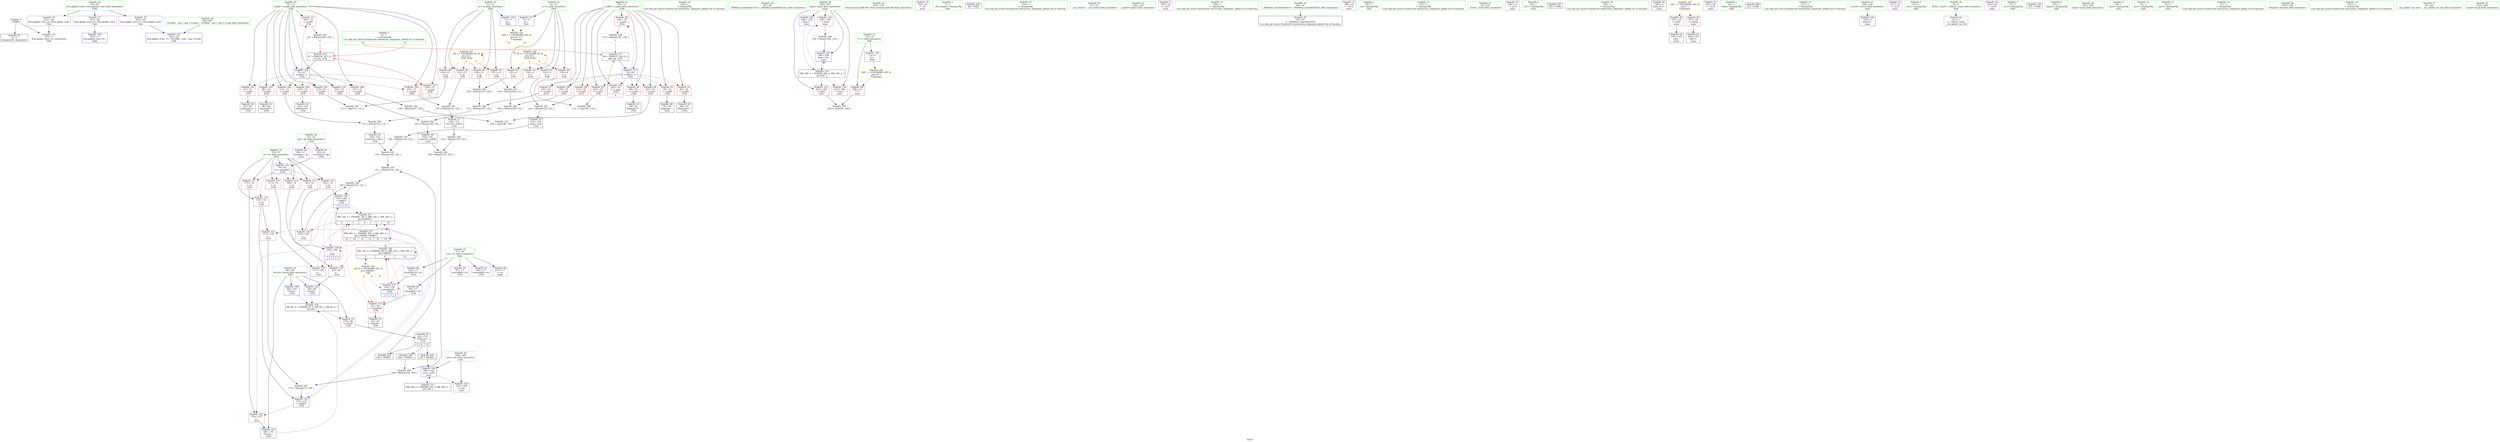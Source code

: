 digraph "SVFG" {
	label="SVFG";

	Node0x55d5444359b0 [shape=record,color=grey,label="{NodeID: 0\nNullPtr}"];
	Node0x55d5444359b0 -> Node0x55d54444cd20[style=solid];
	Node0x55d5444359b0 -> Node0x55d5444535d0[style=solid];
	Node0x55d54444d8d0 [shape=record,color=red,label="{NodeID: 97\n130\<--70\n\<--x.addr\n_Z1fii\n}"];
	Node0x55d54444d8d0 -> Node0x55d5444569c0[style=solid];
	Node0x55d54444afa0 [shape=record,color=green,label="{NodeID: 14\n108\<--1\n\<--dummyObj\nCan only get source location for instruction, argument, global var or function.}"];
	Node0x55d544450b60 [shape=record,color=grey,label="{NodeID: 194\n164 = Binary(155, 163, )\n}"];
	Node0x55d544450b60 -> Node0x55d544456840[style=solid];
	Node0x55d54444d410 [shape=record,color=red,label="{NodeID: 111\n166\<--72\n\<--y.addr\n_Z1fii\n}"];
	Node0x55d54444d410 -> Node0x55d5444509e0[style=solid];
	Node0x55d54444bd70 [shape=record,color=green,label="{NodeID: 28\n45\<--46\n_ZNSt8ios_base4InitC1Ev\<--_ZNSt8ios_base4InitC1Ev_field_insensitive\n}"];
	Node0x55d544459650 [shape=record,color=grey,label="{NodeID: 208\n111 = cmp(109, 110, )\n}"];
	Node0x55d544452f60 [shape=record,color=red,label="{NodeID: 125\n229\<--186\n\<--kase\nmain\n}"];
	Node0x55d544452f60 -> Node0x55d544450e60[style=solid];
	Node0x55d54444ca20 [shape=record,color=green,label="{NodeID: 42\n218\<--219\nllvm.memset.p0i8.i64\<--llvm.memset.p0i8.i64_field_insensitive\n}"];
	Node0x55d544453bb0 [shape=record,color=blue,label="{NodeID: 139\n117\<--119\n\<--\n_Z1fii\n}"];
	Node0x55d544453bb0 -> Node0x55d5444623d0[style=dashed];
	Node0x55d54444e690 [shape=record,color=black,label="{NodeID: 56\n134\<--133\nconv16\<--sub15\n_Z1fii\n}"];
	Node0x55d54444e690 -> Node0x55d5444515e0[style=solid];
	Node0x55d54444f1f0 [shape=record,color=purple,label="{NodeID: 70\n192\<--20\n\<--.str\nmain\n}"];
	Node0x55d54444fde0 [shape=record,color=red,label="{NodeID: 84\n114\<--11\n\<--m\n_Z1fii\n}"];
	Node0x55d54444fde0 -> Node0x55d5444594d0[style=solid];
	Node0x55d544435b40 [shape=record,color=green,label="{NodeID: 1\n7\<--1\n__dso_handle\<--dummyObj\nGlob }"];
	Node0x55d544470ba0 [shape=record,color=black,label="{NodeID: 264\n48 = PHI()\n}"];
	Node0x55d54444d9a0 [shape=record,color=red,label="{NodeID: 98\n136\<--70\n\<--x.addr\n_Z1fii\n}"];
	Node0x55d54444d9a0 -> Node0x55d544451160[style=solid];
	Node0x55d54444b070 [shape=record,color=green,label="{NodeID: 15\n119\<--1\n\<--dummyObj\nCan only get source location for instruction, argument, global var or function.}"];
	Node0x55d544450ce0 [shape=record,color=grey,label="{NodeID: 195\n155 = Binary(119, 154, )\n}"];
	Node0x55d544450ce0 -> Node0x55d544450b60[style=solid];
	Node0x55d54444d4e0 [shape=record,color=red,label="{NodeID: 112\n94\<--74\n\<--re\n_Z1fii\n}"];
	Node0x55d54444d4e0 -> Node0x55d544452a80[style=solid];
	Node0x55d54444be70 [shape=record,color=green,label="{NodeID: 29\n51\<--52\n__cxa_atexit\<--__cxa_atexit_field_insensitive\n}"];
	Node0x55d5444597d0 [shape=record,color=grey,label="{NodeID: 209\n209 = cmp(207, 208, )\n}"];
	Node0x55d544453030 [shape=record,color=red,label="{NodeID: 126\n223\<--188\n\<--ans\nmain\n}"];
	Node0x55d54444cb20 [shape=record,color=green,label="{NodeID: 43\n226\<--227\nprintf\<--printf_field_insensitive\n}"];
	Node0x55d544453c80 [shape=record,color=blue,label="{NodeID: 140\n68\<--119\nretval\<--\n_Z1fii\n}"];
	Node0x55d544453c80 -> Node0x55d544461ed0[style=dashed];
	Node0x55d54444e760 [shape=record,color=black,label="{NodeID: 57\n154\<--153\nconv24\<--sub23\n_Z1fii\n}"];
	Node0x55d54444e760 -> Node0x55d544450ce0[style=solid];
	Node0x55d54444f2c0 [shape=record,color=purple,label="{NodeID: 71\n193\<--22\n\<--.str.1\nmain\n}"];
	Node0x55d54444feb0 [shape=record,color=red,label="{NodeID: 85\n128\<--11\n\<--m\n_Z1fii\n}"];
	Node0x55d54444feb0 -> Node0x55d544456b40[style=solid];
	Node0x55d54444a0a0 [shape=record,color=green,label="{NodeID: 2\n9\<--1\n\<--dummyObj\nCan only get source location for instruction, argument, global var or function.|{<s0>10|<s1>10}}"];
	Node0x55d54444a0a0:s0 -> Node0x55d544471920[style=solid,color=red];
	Node0x55d54444a0a0:s1 -> Node0x55d544471c30[style=solid,color=red];
	Node0x55d544471220 [shape=record,color=black,label="{NodeID: 265\n140 = PHI(65, )\n}"];
	Node0x55d544471220 -> Node0x55d544450fe0[style=solid];
	Node0x55d54444da70 [shape=record,color=red,label="{NodeID: 99\n146\<--70\n\<--x.addr\n_Z1fii\n}"];
	Node0x55d54444da70 -> Node0x55d544459950[style=solid];
	Node0x55d54444b170 [shape=record,color=green,label="{NodeID: 16\n138\<--1\n\<--dummyObj\nCan only get source location for instruction, argument, global var or function.}"];
	Node0x55d544450e60 [shape=record,color=grey,label="{NodeID: 196\n230 = Binary(229, 138, )\n}"];
	Node0x55d544450e60 -> Node0x55d544454230[style=solid];
	Node0x55d54444d5b0 [shape=record,color=red,label="{NodeID: 113\n106\<--74\n\<--re\n_Z1fii\n}"];
	Node0x55d54444d5b0 -> Node0x55d544453ae0[style=solid];
	Node0x55d54444bf70 [shape=record,color=green,label="{NodeID: 30\n50\<--56\n_ZNSt8ios_base4InitD1Ev\<--_ZNSt8ios_base4InitD1Ev_field_insensitive\n}"];
	Node0x55d54444bf70 -> Node0x55d54444cef0[style=solid];
	Node0x55d544459950 [shape=record,color=grey,label="{NodeID: 210\n149 = cmp(146, 148, )\n}"];
	Node0x55d544453100 [shape=record,color=blue,label="{NodeID: 127\n8\<--9\nn\<--\nGlob }"];
	Node0x55d544453100 -> Node0x55d544463c70[style=dashed];
	Node0x55d54444cc20 [shape=record,color=green,label="{NodeID: 44\n38\<--249\n_GLOBAL__sub_I_axp_0_0.cpp\<--_GLOBAL__sub_I_axp_0_0.cpp_field_insensitive\n}"];
	Node0x55d54444cc20 -> Node0x55d5444534d0[style=solid];
	Node0x55d544463c70 [shape=record,color=yellow,style=double,label="{NodeID: 224\n28V_1 = ENCHI(MR_28V_0)\npts\{10 12 \}\nFun[main]|{<s0>10|<s1>10}}"];
	Node0x55d544463c70:s0 -> Node0x55d544463e60[style=dashed,color=red];
	Node0x55d544463c70:s1 -> Node0x55d544463f70[style=dashed,color=red];
	Node0x55d544453d50 [shape=record,color=blue,label="{NodeID: 141\n142\<--144\n\<--add19\n_Z1fii\n|{|<s2>4|<s3>4|<s4>4}}"];
	Node0x55d544453d50 -> Node0x55d544452cf0[style=dashed];
	Node0x55d544453d50 -> Node0x55d5444623d0[style=dashed];
	Node0x55d544453d50:s2 -> Node0x55d544452a80[style=dashed,color=red];
	Node0x55d544453d50:s3 -> Node0x55d544453ae0[style=dashed,color=red];
	Node0x55d544453d50:s4 -> Node0x55d5444623d0[style=dashed,color=red];
	Node0x55d54444e830 [shape=record,color=black,label="{NodeID: 58\n163\<--162\nconv29\<--sub28\n_Z1fii\n}"];
	Node0x55d54444e830 -> Node0x55d544450b60[style=solid];
	Node0x55d54444f390 [shape=record,color=purple,label="{NodeID: 72\n198\<--25\n\<--.str.2\nmain\n}"];
	Node0x55d54444ff80 [shape=record,color=red,label="{NodeID: 86\n151\<--11\n\<--m\n_Z1fii\n}"];
	Node0x55d54444ff80 -> Node0x55d5444512e0[style=solid];
	Node0x55d54444a130 [shape=record,color=green,label="{NodeID: 3\n20\<--1\n.str\<--dummyObj\nGlob }"];
	Node0x55d544471410 [shape=record,color=black,label="{NodeID: 266\n168 = PHI(65, )\n}"];
	Node0x55d544471410 -> Node0x55d544456840[style=solid];
	Node0x55d54444db40 [shape=record,color=red,label="{NodeID: 100\n159\<--70\n\<--x.addr\n_Z1fii\n}"];
	Node0x55d54444db40 -> Node0x55d544451460[style=solid];
	Node0x55d54444b270 [shape=record,color=green,label="{NodeID: 17\n215\<--1\n\<--dummyObj\nCan only get source location for instruction, argument, global var or function.}"];
	Node0x55d544450fe0 [shape=record,color=grey,label="{NodeID: 197\n141 = Binary(135, 140, )\n}"];
	Node0x55d544450fe0 -> Node0x55d544459350[style=solid];
	Node0x55d54444d680 [shape=record,color=red,label="{NodeID: 114\n117\<--74\n\<--re\n_Z1fii\n}"];
	Node0x55d54444d680 -> Node0x55d544453bb0[style=solid];
	Node0x55d54444c070 [shape=record,color=green,label="{NodeID: 31\n63\<--64\n_Z1fii\<--_Z1fii_field_insensitive\n}"];
	Node0x55d5444531d0 [shape=record,color=blue,label="{NodeID: 128\n11\<--9\nm\<--\nGlob }"];
	Node0x55d5444531d0 -> Node0x55d544463c70[style=dashed];
	Node0x55d54444cd20 [shape=record,color=black,label="{NodeID: 45\n2\<--3\ndummyVal\<--dummyVal\n}"];
	Node0x55d544453e20 [shape=record,color=blue,label="{NodeID: 142\n170\<--172\n\<--add34\n_Z1fii\n}"];
	Node0x55d544453e20 -> Node0x55d544452cf0[style=dashed];
	Node0x55d544453e20 -> Node0x55d5444623d0[style=dashed];
	Node0x55d54444e900 [shape=record,color=black,label="{NodeID: 59\n65\<--179\n_Z1fii_ret\<--\n_Z1fii\n|{<s0>3|<s1>4|<s2>10}}"];
	Node0x55d54444e900:s0 -> Node0x55d544471220[style=solid,color=blue];
	Node0x55d54444e900:s1 -> Node0x55d544471410[style=solid,color=blue];
	Node0x55d54444e900:s2 -> Node0x55d5444716b0[style=solid,color=blue];
	Node0x55d54444f460 [shape=record,color=purple,label="{NodeID: 73\n199\<--27\n\<--.str.3\nmain\n}"];
	Node0x55d544450050 [shape=record,color=red,label="{NodeID: 87\n157\<--11\n\<--m\n_Z1fii\n}"];
	Node0x55d544450050 -> Node0x55d544458ed0[style=solid];
	Node0x55d54444a1c0 [shape=record,color=green,label="{NodeID: 4\n22\<--1\n.str.1\<--dummyObj\nGlob }"];
	Node0x55d544471510 [shape=record,color=black,label="{NodeID: 267\n202 = PHI()\n}"];
	Node0x55d54444dc10 [shape=record,color=red,label="{NodeID: 101\n165\<--70\n\<--x.addr\n_Z1fii\n|{<s0>4}}"];
	Node0x55d54444dc10:s0 -> Node0x55d544471920[style=solid,color=red];
	Node0x55d54444b370 [shape=record,color=green,label="{NodeID: 18\n216\<--1\n\<--dummyObj\nCan only get source location for instruction, argument, global var or function.}"];
	Node0x55d544451160 [shape=record,color=grey,label="{NodeID: 198\n137 = Binary(136, 138, )\n|{<s0>3}}"];
	Node0x55d544451160:s0 -> Node0x55d544471920[style=solid,color=red];
	Node0x55d5444527c0 [shape=record,color=red,label="{NodeID: 115\n142\<--74\n\<--re\n_Z1fii\n}"];
	Node0x55d5444527c0 -> Node0x55d544452b50[style=solid];
	Node0x55d5444527c0 -> Node0x55d544453d50[style=solid];
	Node0x55d54444c170 [shape=record,color=green,label="{NodeID: 32\n68\<--69\nretval\<--retval_field_insensitive\n_Z1fii\n}"];
	Node0x55d54444c170 -> Node0x55d544450390[style=solid];
	Node0x55d54444c170 -> Node0x55d544453940[style=solid];
	Node0x55d54444c170 -> Node0x55d544453c80[style=solid];
	Node0x55d54444c170 -> Node0x55d544453ef0[style=solid];
	Node0x55d5444532d0 [shape=record,color=blue,label="{NodeID: 129\n13\<--9\nT\<--\nGlob }"];
	Node0x55d5444532d0 -> Node0x55d5444638f0[style=dashed];
	Node0x55d54444ce20 [shape=record,color=black,label="{NodeID: 46\n183\<--9\nmain_ret\<--\nmain\n}"];
	Node0x55d544463e60 [shape=record,color=yellow,style=double,label="{NodeID: 226\n2V_1 = ENCHI(MR_2V_0)\npts\{10 \}\nFun[_Z1fii]|{|<s4>3|<s5>4}}"];
	Node0x55d544463e60 -> Node0x55d54444faa0[style=dashed];
	Node0x55d544463e60 -> Node0x55d54444fb70[style=dashed];
	Node0x55d544463e60 -> Node0x55d54444fc40[style=dashed];
	Node0x55d544463e60 -> Node0x55d54444fd10[style=dashed];
	Node0x55d544463e60:s4 -> Node0x55d544463e60[style=dashed,color=red];
	Node0x55d544463e60:s5 -> Node0x55d544463e60[style=dashed,color=red];
	Node0x55d544453ef0 [shape=record,color=blue,label="{NodeID: 143\n68\<--176\nretval\<--\n_Z1fii\n}"];
	Node0x55d544453ef0 -> Node0x55d544461ed0[style=dashed];
	Node0x55d54444e9d0 [shape=record,color=black,label="{NodeID: 60\n194\<--191\ncall\<--\nmain\n}"];
	Node0x55d54444f530 [shape=record,color=purple,label="{NodeID: 74\n201\<--30\n\<--.str.4\nmain\n}"];
	Node0x55d544450120 [shape=record,color=red,label="{NodeID: 88\n208\<--13\n\<--T\nmain\n}"];
	Node0x55d544450120 -> Node0x55d5444597d0[style=solid];
	Node0x55d54444aa50 [shape=record,color=green,label="{NodeID: 5\n24\<--1\nstdin\<--dummyObj\nGlob }"];
	Node0x55d5444715e0 [shape=record,color=black,label="{NodeID: 268\n212 = PHI()\n}"];
	Node0x55d54444dce0 [shape=record,color=red,label="{NodeID: 102\n81\<--72\n\<--y.addr\n_Z1fii\n}"];
	Node0x55d54444dce0 -> Node0x55d54444e0e0[style=solid];
	Node0x55d54444b470 [shape=record,color=green,label="{NodeID: 19\n217\<--1\n\<--dummyObj\nCan only get source location for instruction, argument, global var or function.}"];
	Node0x55d5444512e0 [shape=record,color=grey,label="{NodeID: 199\n153 = Binary(151, 152, )\n}"];
	Node0x55d5444512e0 -> Node0x55d54444e760[style=solid];
	Node0x55d544452850 [shape=record,color=red,label="{NodeID: 116\n170\<--74\n\<--re\n_Z1fii\n}"];
	Node0x55d544452850 -> Node0x55d544452c20[style=solid];
	Node0x55d544452850 -> Node0x55d544453e20[style=solid];
	Node0x55d54444c240 [shape=record,color=green,label="{NodeID: 33\n70\<--71\nx.addr\<--x.addr_field_insensitive\n_Z1fii\n}"];
	Node0x55d54444c240 -> Node0x55d544450460[style=solid];
	Node0x55d54444c240 -> Node0x55d544450530[style=solid];
	Node0x55d54444c240 -> Node0x55d544450600[style=solid];
	Node0x55d54444c240 -> Node0x55d5444506d0[style=solid];
	Node0x55d54444c240 -> Node0x55d54444d800[style=solid];
	Node0x55d54444c240 -> Node0x55d54444d8d0[style=solid];
	Node0x55d54444c240 -> Node0x55d54444d9a0[style=solid];
	Node0x55d54444c240 -> Node0x55d54444da70[style=solid];
	Node0x55d54444c240 -> Node0x55d54444db40[style=solid];
	Node0x55d54444c240 -> Node0x55d54444dc10[style=solid];
	Node0x55d54444c240 -> Node0x55d5444536d0[style=solid];
	Node0x55d544460fa0 [shape=record,color=black,label="{NodeID: 213\nMR_26V_2 = PHI(MR_26V_3, MR_26V_1, )\npts\{189 \}\n}"];
	Node0x55d544460fa0 -> Node0x55d544454160[style=dashed];
	Node0x55d5444533d0 [shape=record,color=blue,label="{NodeID: 130\n253\<--37\nllvm.global_ctors_0\<--\nGlob }"];
	Node0x55d54444cef0 [shape=record,color=black,label="{NodeID: 47\n49\<--50\n\<--_ZNSt8ios_base4InitD1Ev\nCan only get source location for instruction, argument, global var or function.}"];
	Node0x55d544463f70 [shape=record,color=yellow,style=double,label="{NodeID: 227\n4V_1 = ENCHI(MR_4V_0)\npts\{12 \}\nFun[_Z1fii]|{|<s4>3|<s5>4}}"];
	Node0x55d544463f70 -> Node0x55d54444fde0[style=dashed];
	Node0x55d544463f70 -> Node0x55d54444feb0[style=dashed];
	Node0x55d544463f70 -> Node0x55d54444ff80[style=dashed];
	Node0x55d544463f70 -> Node0x55d544450050[style=dashed];
	Node0x55d544463f70:s4 -> Node0x55d544463f70[style=dashed,color=red];
	Node0x55d544463f70:s5 -> Node0x55d544463f70[style=dashed,color=red];
	Node0x55d544453fc0 [shape=record,color=blue,label="{NodeID: 144\n184\<--9\nretval\<--\nmain\n}"];
	Node0x55d54444eaa0 [shape=record,color=black,label="{NodeID: 61\n200\<--197\ncall1\<--\nmain\n}"];
	Node0x55d54444f600 [shape=record,color=purple,label="{NodeID: 75\n211\<--32\n\<--.str.5\nmain\n}"];
	Node0x55d5444501f0 [shape=record,color=red,label="{NodeID: 89\n191\<--24\n\<--stdin\nmain\n}"];
	Node0x55d5444501f0 -> Node0x55d54444e9d0[style=solid];
	Node0x55d54444aae0 [shape=record,color=green,label="{NodeID: 6\n25\<--1\n.str.2\<--dummyObj\nGlob }"];
	Node0x55d5444716b0 [shape=record,color=black,label="{NodeID: 269\n220 = PHI(65, )\n}"];
	Node0x55d5444716b0 -> Node0x55d544454160[style=solid];
	Node0x55d54444ddb0 [shape=record,color=red,label="{NodeID: 103\n88\<--72\n\<--y.addr\n_Z1fii\n}"];
	Node0x55d54444ddb0 -> Node0x55d54444e280[style=solid];
	Node0x55d54444b570 [shape=record,color=green,label="{NodeID: 20\n4\<--6\n_ZStL8__ioinit\<--_ZStL8__ioinit_field_insensitive\nGlob }"];
	Node0x55d54444b570 -> Node0x55d54444eb70[style=solid];
	Node0x55d544451460 [shape=record,color=grey,label="{NodeID: 200\n160 = Binary(158, 159, )\n}"];
	Node0x55d544451460 -> Node0x55d544458d90[style=solid];
	Node0x55d5444528e0 [shape=record,color=red,label="{NodeID: 117\n175\<--74\n\<--re\n_Z1fii\n}"];
	Node0x55d5444528e0 -> Node0x55d544452cf0[style=solid];
	Node0x55d54444c310 [shape=record,color=green,label="{NodeID: 34\n72\<--73\ny.addr\<--y.addr_field_insensitive\n_Z1fii\n}"];
	Node0x55d54444c310 -> Node0x55d54444dce0[style=solid];
	Node0x55d54444c310 -> Node0x55d54444ddb0[style=solid];
	Node0x55d54444c310 -> Node0x55d54444de80[style=solid];
	Node0x55d54444c310 -> Node0x55d54444df50[style=solid];
	Node0x55d54444c310 -> Node0x55d54444d000[style=solid];
	Node0x55d54444c310 -> Node0x55d54444d0d0[style=solid];
	Node0x55d54444c310 -> Node0x55d54444d1a0[style=solid];
	Node0x55d54444c310 -> Node0x55d54444d270[style=solid];
	Node0x55d54444c310 -> Node0x55d54444d340[style=solid];
	Node0x55d54444c310 -> Node0x55d54444d410[style=solid];
	Node0x55d54444c310 -> Node0x55d5444537a0[style=solid];
	Node0x55d5444614a0 [shape=record,color=black,label="{NodeID: 214\nMR_24V_3 = PHI(MR_24V_4, MR_24V_2, )\npts\{187 \}\n}"];
	Node0x55d5444614a0 -> Node0x55d544452dc0[style=dashed];
	Node0x55d5444614a0 -> Node0x55d544452e90[style=dashed];
	Node0x55d5444614a0 -> Node0x55d544452f60[style=dashed];
	Node0x55d5444614a0 -> Node0x55d544454230[style=dashed];
	Node0x55d5444534d0 [shape=record,color=blue,label="{NodeID: 131\n254\<--38\nllvm.global_ctors_1\<--_GLOBAL__sub_I_axp_0_0.cpp\nGlob }"];
	Node0x55d54444e010 [shape=record,color=black,label="{NodeID: 48\n79\<--78\nidxprom\<--\n_Z1fii\n}"];
	Node0x55d544454090 [shape=record,color=blue,label="{NodeID: 145\n186\<--138\nkase\<--\nmain\n}"];
	Node0x55d544454090 -> Node0x55d5444614a0[style=dashed];
	Node0x55d54444eb70 [shape=record,color=purple,label="{NodeID: 62\n47\<--4\n\<--_ZStL8__ioinit\n__cxx_global_var_init\n}"];
	Node0x55d54444f6d0 [shape=record,color=purple,label="{NodeID: 76\n224\<--34\n\<--.str.6\nmain\n}"];
	Node0x55d5444502c0 [shape=record,color=red,label="{NodeID: 90\n197\<--29\n\<--stdout\nmain\n}"];
	Node0x55d5444502c0 -> Node0x55d54444eaa0[style=solid];
	Node0x55d54444ab70 [shape=record,color=green,label="{NodeID: 7\n27\<--1\n.str.3\<--dummyObj\nGlob }"];
	Node0x55d544471850 [shape=record,color=black,label="{NodeID: 270\n225 = PHI()\n}"];
	Node0x55d5444566c0 [shape=record,color=grey,label="{NodeID: 187\n124 = Binary(122, 123, )\n}"];
	Node0x55d5444566c0 -> Node0x55d54444e5c0[style=solid];
	Node0x55d54444de80 [shape=record,color=red,label="{NodeID: 104\n101\<--72\n\<--y.addr\n_Z1fii\n}"];
	Node0x55d54444de80 -> Node0x55d54444e4f0[style=solid];
	Node0x55d54444b670 [shape=record,color=green,label="{NodeID: 21\n8\<--10\nn\<--n_field_insensitive\nGlob }"];
	Node0x55d54444b670 -> Node0x55d54444faa0[style=solid];
	Node0x55d54444b670 -> Node0x55d54444fb70[style=solid];
	Node0x55d54444b670 -> Node0x55d54444fc40[style=solid];
	Node0x55d54444b670 -> Node0x55d54444fd10[style=solid];
	Node0x55d54444b670 -> Node0x55d544453100[style=solid];
	Node0x55d5444515e0 [shape=record,color=grey,label="{NodeID: 201\n135 = Binary(126, 134, )\n}"];
	Node0x55d5444515e0 -> Node0x55d544450fe0[style=solid];
	Node0x55d5444529b0 [shape=record,color=red,label="{NodeID: 118\n91\<--90\n\<--arrayidx6\n_Z1fii\n}"];
	Node0x55d5444529b0 -> Node0x55d54444e350[style=solid];
	Node0x55d54444c3e0 [shape=record,color=green,label="{NodeID: 35\n74\<--75\nre\<--re_field_insensitive\n_Z1fii\n}"];
	Node0x55d54444c3e0 -> Node0x55d54444d4e0[style=solid];
	Node0x55d54444c3e0 -> Node0x55d54444d5b0[style=solid];
	Node0x55d54444c3e0 -> Node0x55d54444d680[style=solid];
	Node0x55d54444c3e0 -> Node0x55d5444527c0[style=solid];
	Node0x55d54444c3e0 -> Node0x55d544452850[style=solid];
	Node0x55d54444c3e0 -> Node0x55d5444528e0[style=solid];
	Node0x55d54444c3e0 -> Node0x55d544453870[style=solid];
	Node0x55d5444619a0 [shape=record,color=black,label="{NodeID: 215\nMR_30V_2 = PHI(MR_30V_3, MR_30V_1, )\npts\{160000 190000 \}\n|{<s0>10|<s1>10|<s2>10|<s3>10|<s4>10|<s5>10}}"];
	Node0x55d5444619a0:s0 -> Node0x55d5444529b0[style=dashed,color=red];
	Node0x55d5444619a0:s1 -> Node0x55d544452a80[style=dashed,color=red];
	Node0x55d5444619a0:s2 -> Node0x55d544453a10[style=dashed,color=red];
	Node0x55d5444619a0:s3 -> Node0x55d544453ae0[style=dashed,color=red];
	Node0x55d5444619a0:s4 -> Node0x55d5444623d0[style=dashed,color=red];
	Node0x55d5444619a0:s5 -> Node0x55d5444628d0[style=dashed,color=red];
	Node0x55d5444535d0 [shape=record,color=blue, style = dotted,label="{NodeID: 132\n255\<--3\nllvm.global_ctors_2\<--dummyVal\nGlob }"];
	Node0x55d54444e0e0 [shape=record,color=black,label="{NodeID: 49\n82\<--81\nidxprom1\<--\n_Z1fii\n}"];
	Node0x55d544454160 [shape=record,color=blue,label="{NodeID: 146\n188\<--220\nans\<--call4\nmain\n}"];
	Node0x55d544454160 -> Node0x55d544453030[style=dashed];
	Node0x55d544454160 -> Node0x55d544460fa0[style=dashed];
	Node0x55d54444ec40 [shape=record,color=purple,label="{NodeID: 63\n80\<--15\narrayidx\<--dp\n_Z1fii\n}"];
	Node0x55d54444f7a0 [shape=record,color=purple,label="{NodeID: 77\n253\<--36\nllvm.global_ctors_0\<--llvm.global_ctors\nGlob }"];
	Node0x55d54444f7a0 -> Node0x55d5444533d0[style=solid];
	Node0x55d544450390 [shape=record,color=red,label="{NodeID: 91\n179\<--68\n\<--retval\n_Z1fii\n}"];
	Node0x55d544450390 -> Node0x55d54444e900[style=solid];
	Node0x55d54444ac00 [shape=record,color=green,label="{NodeID: 8\n29\<--1\nstdout\<--dummyObj\nGlob }"];
	Node0x55d544471920 [shape=record,color=black,label="{NodeID: 271\n66 = PHI(137, 165, 9, )\n0th arg _Z1fii }"];
	Node0x55d544471920 -> Node0x55d5444536d0[style=solid];
	Node0x55d544456840 [shape=record,color=grey,label="{NodeID: 188\n169 = Binary(164, 168, )\n}"];
	Node0x55d544456840 -> Node0x55d5444591d0[style=solid];
	Node0x55d54444df50 [shape=record,color=red,label="{NodeID: 105\n113\<--72\n\<--y.addr\n_Z1fii\n}"];
	Node0x55d54444df50 -> Node0x55d5444594d0[style=solid];
	Node0x55d54444b770 [shape=record,color=green,label="{NodeID: 22\n11\<--12\nm\<--m_field_insensitive\nGlob }"];
	Node0x55d54444b770 -> Node0x55d54444fde0[style=solid];
	Node0x55d54444b770 -> Node0x55d54444feb0[style=solid];
	Node0x55d54444b770 -> Node0x55d54444ff80[style=solid];
	Node0x55d54444b770 -> Node0x55d544450050[style=solid];
	Node0x55d54444b770 -> Node0x55d5444531d0[style=solid];
	Node0x55d544458d90 [shape=record,color=grey,label="{NodeID: 202\n162 = Binary(160, 161, )\n}"];
	Node0x55d544458d90 -> Node0x55d54444e830[style=solid];
	Node0x55d544452a80 [shape=record,color=red,label="{NodeID: 119\n95\<--94\n\<--\n_Z1fii\n}"];
	Node0x55d544452a80 -> Node0x55d544453940[style=solid];
	Node0x55d54444c4b0 [shape=record,color=green,label="{NodeID: 36\n181\<--182\nmain\<--main_field_insensitive\n}"];
	Node0x55d544461ed0 [shape=record,color=black,label="{NodeID: 216\nMR_6V_3 = PHI(MR_6V_5, MR_6V_2, MR_6V_4, )\npts\{69 \}\n}"];
	Node0x55d544461ed0 -> Node0x55d544450390[style=dashed];
	Node0x55d5444536d0 [shape=record,color=blue,label="{NodeID: 133\n70\<--66\nx.addr\<--x\n_Z1fii\n}"];
	Node0x55d5444536d0 -> Node0x55d544450460[style=dashed];
	Node0x55d5444536d0 -> Node0x55d544450530[style=dashed];
	Node0x55d5444536d0 -> Node0x55d544450600[style=dashed];
	Node0x55d5444536d0 -> Node0x55d5444506d0[style=dashed];
	Node0x55d5444536d0 -> Node0x55d54444d800[style=dashed];
	Node0x55d5444536d0 -> Node0x55d54444d8d0[style=dashed];
	Node0x55d5444536d0 -> Node0x55d54444d9a0[style=dashed];
	Node0x55d5444536d0 -> Node0x55d54444da70[style=dashed];
	Node0x55d5444536d0 -> Node0x55d54444db40[style=dashed];
	Node0x55d5444536d0 -> Node0x55d54444dc10[style=dashed];
	Node0x55d54444e1b0 [shape=record,color=black,label="{NodeID: 50\n86\<--85\nidxprom3\<--\n_Z1fii\n}"];
	Node0x55d544454230 [shape=record,color=blue,label="{NodeID: 147\n186\<--230\nkase\<--inc\nmain\n}"];
	Node0x55d544454230 -> Node0x55d5444614a0[style=dashed];
	Node0x55d54444ed10 [shape=record,color=purple,label="{NodeID: 64\n83\<--15\narrayidx2\<--dp\n_Z1fii\n}"];
	Node0x55d54444ed10 -> Node0x55d544453870[style=solid];
	Node0x55d54444f8a0 [shape=record,color=purple,label="{NodeID: 78\n254\<--36\nllvm.global_ctors_1\<--llvm.global_ctors\nGlob }"];
	Node0x55d54444f8a0 -> Node0x55d5444534d0[style=solid];
	Node0x55d544450460 [shape=record,color=red,label="{NodeID: 92\n78\<--70\n\<--x.addr\n_Z1fii\n}"];
	Node0x55d544450460 -> Node0x55d54444e010[style=solid];
	Node0x55d54444ac90 [shape=record,color=green,label="{NodeID: 9\n30\<--1\n.str.4\<--dummyObj\nGlob }"];
	Node0x55d544471c30 [shape=record,color=black,label="{NodeID: 272\n67 = PHI(139, 167, 9, )\n1st arg _Z1fii }"];
	Node0x55d544471c30 -> Node0x55d5444537a0[style=solid];
	Node0x55d5444569c0 [shape=record,color=grey,label="{NodeID: 189\n131 = Binary(129, 130, )\n}"];
	Node0x55d5444569c0 -> Node0x55d544459050[style=solid];
	Node0x55d54444d000 [shape=record,color=red,label="{NodeID: 106\n132\<--72\n\<--y.addr\n_Z1fii\n}"];
	Node0x55d54444d000 -> Node0x55d544459050[style=solid];
	Node0x55d54444b870 [shape=record,color=green,label="{NodeID: 23\n13\<--14\nT\<--T_field_insensitive\nGlob }"];
	Node0x55d54444b870 -> Node0x55d544450120[style=solid];
	Node0x55d54444b870 -> Node0x55d5444532d0[style=solid];
	Node0x55d544458ed0 [shape=record,color=grey,label="{NodeID: 203\n158 = Binary(156, 157, )\n}"];
	Node0x55d544458ed0 -> Node0x55d544451460[style=solid];
	Node0x55d544452b50 [shape=record,color=red,label="{NodeID: 120\n143\<--142\n\<--\n_Z1fii\n}"];
	Node0x55d544452b50 -> Node0x55d544459350[style=solid];
	Node0x55d54444c5b0 [shape=record,color=green,label="{NodeID: 37\n184\<--185\nretval\<--retval_field_insensitive\nmain\n}"];
	Node0x55d54444c5b0 -> Node0x55d544453fc0[style=solid];
	Node0x55d5444623d0 [shape=record,color=black,label="{NodeID: 217\nMR_14V_2 = PHI(MR_14V_9, MR_14V_1, MR_14V_4, )\npts\{160000 \}\n|{<s0>3|<s1>3|<s2>4|<s3>4|<s4>10}}"];
	Node0x55d5444623d0:s0 -> Node0x55d544452b50[style=dashed,color=blue];
	Node0x55d5444623d0:s1 -> Node0x55d544453d50[style=dashed,color=blue];
	Node0x55d5444623d0:s2 -> Node0x55d544452c20[style=dashed,color=blue];
	Node0x55d5444623d0:s3 -> Node0x55d544453e20[style=dashed,color=blue];
	Node0x55d5444623d0:s4 -> Node0x55d5444619a0[style=dashed,color=blue];
	Node0x55d5444537a0 [shape=record,color=blue,label="{NodeID: 134\n72\<--67\ny.addr\<--y\n_Z1fii\n}"];
	Node0x55d5444537a0 -> Node0x55d54444dce0[style=dashed];
	Node0x55d5444537a0 -> Node0x55d54444ddb0[style=dashed];
	Node0x55d5444537a0 -> Node0x55d54444de80[style=dashed];
	Node0x55d5444537a0 -> Node0x55d54444df50[style=dashed];
	Node0x55d5444537a0 -> Node0x55d54444d000[style=dashed];
	Node0x55d5444537a0 -> Node0x55d54444d0d0[style=dashed];
	Node0x55d5444537a0 -> Node0x55d54444d1a0[style=dashed];
	Node0x55d5444537a0 -> Node0x55d54444d270[style=dashed];
	Node0x55d5444537a0 -> Node0x55d54444d340[style=dashed];
	Node0x55d5444537a0 -> Node0x55d54444d410[style=dashed];
	Node0x55d54444e280 [shape=record,color=black,label="{NodeID: 51\n89\<--88\nidxprom5\<--\n_Z1fii\n}"];
	Node0x55d54444ede0 [shape=record,color=purple,label="{NodeID: 65\n87\<--17\narrayidx4\<--vis\n_Z1fii\n}"];
	Node0x55d54444f9a0 [shape=record,color=purple,label="{NodeID: 79\n255\<--36\nllvm.global_ctors_2\<--llvm.global_ctors\nGlob }"];
	Node0x55d54444f9a0 -> Node0x55d5444535d0[style=solid];
	Node0x55d544450530 [shape=record,color=red,label="{NodeID: 93\n85\<--70\n\<--x.addr\n_Z1fii\n}"];
	Node0x55d544450530 -> Node0x55d54444e1b0[style=solid];
	Node0x55d54444ad20 [shape=record,color=green,label="{NodeID: 10\n32\<--1\n.str.5\<--dummyObj\nGlob }"];
	Node0x55d544456b40 [shape=record,color=grey,label="{NodeID: 190\n129 = Binary(127, 128, )\n}"];
	Node0x55d544456b40 -> Node0x55d5444569c0[style=solid];
	Node0x55d54444d0d0 [shape=record,color=red,label="{NodeID: 107\n139\<--72\n\<--y.addr\n_Z1fii\n|{<s0>3}}"];
	Node0x55d54444d0d0:s0 -> Node0x55d544471c30[style=solid,color=red];
	Node0x55d54444b970 [shape=record,color=green,label="{NodeID: 24\n15\<--16\ndp\<--dp_field_insensitive\nGlob }"];
	Node0x55d54444b970 -> Node0x55d54444ec40[style=solid];
	Node0x55d54444b970 -> Node0x55d54444ed10[style=solid];
	Node0x55d544459050 [shape=record,color=grey,label="{NodeID: 204\n133 = Binary(131, 132, )\n}"];
	Node0x55d544459050 -> Node0x55d54444e690[style=solid];
	Node0x55d544452c20 [shape=record,color=red,label="{NodeID: 121\n171\<--170\n\<--\n_Z1fii\n}"];
	Node0x55d544452c20 -> Node0x55d5444591d0[style=solid];
	Node0x55d54444c680 [shape=record,color=green,label="{NodeID: 38\n186\<--187\nkase\<--kase_field_insensitive\nmain\n}"];
	Node0x55d54444c680 -> Node0x55d544452dc0[style=solid];
	Node0x55d54444c680 -> Node0x55d544452e90[style=solid];
	Node0x55d54444c680 -> Node0x55d544452f60[style=solid];
	Node0x55d54444c680 -> Node0x55d544454090[style=solid];
	Node0x55d54444c680 -> Node0x55d544454230[style=solid];
	Node0x55d5444628d0 [shape=record,color=black,label="{NodeID: 218\nMR_16V_2 = PHI(MR_16V_6, MR_16V_1, MR_16V_3, )\npts\{190000 \}\n|{<s0>3|<s1>4|<s2>10}}"];
	Node0x55d5444628d0:s0 -> Node0x55d544466950[style=dashed,color=blue];
	Node0x55d5444628d0:s1 -> Node0x55d5444628d0[style=dashed,color=blue];
	Node0x55d5444628d0:s2 -> Node0x55d5444619a0[style=dashed,color=blue];
	Node0x55d544453870 [shape=record,color=blue,label="{NodeID: 135\n74\<--83\nre\<--arrayidx2\n_Z1fii\n}"];
	Node0x55d544453870 -> Node0x55d54444d4e0[style=dashed];
	Node0x55d544453870 -> Node0x55d54444d5b0[style=dashed];
	Node0x55d544453870 -> Node0x55d54444d680[style=dashed];
	Node0x55d544453870 -> Node0x55d5444527c0[style=dashed];
	Node0x55d544453870 -> Node0x55d544452850[style=dashed];
	Node0x55d544453870 -> Node0x55d5444528e0[style=dashed];
	Node0x55d54444e350 [shape=record,color=black,label="{NodeID: 52\n92\<--91\ntobool\<--\n_Z1fii\n}"];
	Node0x55d54444eeb0 [shape=record,color=purple,label="{NodeID: 66\n90\<--17\narrayidx6\<--vis\n_Z1fii\n}"];
	Node0x55d54444eeb0 -> Node0x55d5444529b0[style=solid];
	Node0x55d54444faa0 [shape=record,color=red,label="{NodeID: 80\n110\<--8\n\<--n\n_Z1fii\n}"];
	Node0x55d54444faa0 -> Node0x55d544459650[style=solid];
	Node0x55d544466950 [shape=record,color=yellow,style=double,label="{NodeID: 260\n16V_4 = CSCHI(MR_16V_3)\npts\{190000 \}\nCS[]|{|<s1>4|<s2>4|<s3>4}}"];
	Node0x55d544466950 -> Node0x55d5444628d0[style=dashed];
	Node0x55d544466950:s1 -> Node0x55d5444529b0[style=dashed,color=red];
	Node0x55d544466950:s2 -> Node0x55d544453a10[style=dashed,color=red];
	Node0x55d544466950:s3 -> Node0x55d5444628d0[style=dashed,color=red];
	Node0x55d544450600 [shape=record,color=red,label="{NodeID: 94\n98\<--70\n\<--x.addr\n_Z1fii\n}"];
	Node0x55d544450600 -> Node0x55d54444e420[style=solid];
	Node0x55d54444adb0 [shape=record,color=green,label="{NodeID: 11\n34\<--1\n.str.6\<--dummyObj\nGlob }"];
	Node0x55d544456cc0 [shape=record,color=grey,label="{NodeID: 191\n126 = Binary(119, 125, )\n}"];
	Node0x55d544456cc0 -> Node0x55d5444515e0[style=solid];
	Node0x55d54444d1a0 [shape=record,color=red,label="{NodeID: 108\n147\<--72\n\<--y.addr\n_Z1fii\n}"];
	Node0x55d54444d1a0 -> Node0x55d544450860[style=solid];
	Node0x55d54444ba70 [shape=record,color=green,label="{NodeID: 25\n17\<--19\nvis\<--vis_field_insensitive\nGlob }"];
	Node0x55d54444ba70 -> Node0x55d54444ede0[style=solid];
	Node0x55d54444ba70 -> Node0x55d54444eeb0[style=solid];
	Node0x55d54444ba70 -> Node0x55d54444ef80[style=solid];
	Node0x55d54444ba70 -> Node0x55d54444f050[style=solid];
	Node0x55d54444ba70 -> Node0x55d54444f120[style=solid];
	Node0x55d5444591d0 [shape=record,color=grey,label="{NodeID: 205\n172 = Binary(171, 169, )\n}"];
	Node0x55d5444591d0 -> Node0x55d544453e20[style=solid];
	Node0x55d544452cf0 [shape=record,color=red,label="{NodeID: 122\n176\<--175\n\<--\n_Z1fii\n}"];
	Node0x55d544452cf0 -> Node0x55d544453ef0[style=solid];
	Node0x55d54444c750 [shape=record,color=green,label="{NodeID: 39\n188\<--189\nans\<--ans_field_insensitive\nmain\n}"];
	Node0x55d54444c750 -> Node0x55d544453030[style=solid];
	Node0x55d54444c750 -> Node0x55d544454160[style=solid];
	Node0x55d544462dd0 [shape=record,color=yellow,style=double,label="{NodeID: 219\n18V_1 = ENCHI(MR_18V_0)\npts\{1 \}\nFun[main]}"];
	Node0x55d544462dd0 -> Node0x55d5444501f0[style=dashed];
	Node0x55d544462dd0 -> Node0x55d5444502c0[style=dashed];
	Node0x55d544453940 [shape=record,color=blue,label="{NodeID: 136\n68\<--95\nretval\<--\n_Z1fii\n}"];
	Node0x55d544453940 -> Node0x55d544461ed0[style=dashed];
	Node0x55d54444e420 [shape=record,color=black,label="{NodeID: 53\n99\<--98\nidxprom7\<--\n_Z1fii\n}"];
	Node0x55d54444ef80 [shape=record,color=purple,label="{NodeID: 67\n100\<--17\narrayidx8\<--vis\n_Z1fii\n}"];
	Node0x55d54444fb70 [shape=record,color=red,label="{NodeID: 81\n122\<--8\n\<--n\n_Z1fii\n}"];
	Node0x55d54444fb70 -> Node0x55d5444566c0[style=solid];
	Node0x55d5444506d0 [shape=record,color=red,label="{NodeID: 95\n109\<--70\n\<--x.addr\n_Z1fii\n}"];
	Node0x55d5444506d0 -> Node0x55d544459650[style=solid];
	Node0x55d54444ae40 [shape=record,color=green,label="{NodeID: 12\n37\<--1\n\<--dummyObj\nCan only get source location for instruction, argument, global var or function.}"];
	Node0x55d544450860 [shape=record,color=grey,label="{NodeID: 192\n148 = Binary(147, 138, )\n}"];
	Node0x55d544450860 -> Node0x55d544459950[style=solid];
	Node0x55d54444d270 [shape=record,color=red,label="{NodeID: 109\n152\<--72\n\<--y.addr\n_Z1fii\n}"];
	Node0x55d54444d270 -> Node0x55d5444512e0[style=solid];
	Node0x55d54444bb70 [shape=record,color=green,label="{NodeID: 26\n36\<--40\nllvm.global_ctors\<--llvm.global_ctors_field_insensitive\nGlob }"];
	Node0x55d54444bb70 -> Node0x55d54444f7a0[style=solid];
	Node0x55d54444bb70 -> Node0x55d54444f8a0[style=solid];
	Node0x55d54444bb70 -> Node0x55d54444f9a0[style=solid];
	Node0x55d544459350 [shape=record,color=grey,label="{NodeID: 206\n144 = Binary(143, 141, )\n}"];
	Node0x55d544459350 -> Node0x55d544453d50[style=solid];
	Node0x55d544452dc0 [shape=record,color=red,label="{NodeID: 123\n207\<--186\n\<--kase\nmain\n}"];
	Node0x55d544452dc0 -> Node0x55d5444597d0[style=solid];
	Node0x55d54444c820 [shape=record,color=green,label="{NodeID: 40\n195\<--196\nfreopen\<--freopen_field_insensitive\n}"];
	Node0x55d5444638f0 [shape=record,color=yellow,style=double,label="{NodeID: 220\n20V_1 = ENCHI(MR_20V_0)\npts\{14 \}\nFun[main]}"];
	Node0x55d5444638f0 -> Node0x55d544450120[style=dashed];
	Node0x55d544453a10 [shape=record,color=blue,label="{NodeID: 137\n103\<--105\narrayidx10\<--\n_Z1fii\n|{|<s1>3|<s2>3|<s3>3}}"];
	Node0x55d544453a10 -> Node0x55d5444628d0[style=dashed];
	Node0x55d544453a10:s1 -> Node0x55d5444529b0[style=dashed,color=red];
	Node0x55d544453a10:s2 -> Node0x55d544453a10[style=dashed,color=red];
	Node0x55d544453a10:s3 -> Node0x55d5444628d0[style=dashed,color=red];
	Node0x55d54444e4f0 [shape=record,color=black,label="{NodeID: 54\n102\<--101\nidxprom9\<--\n_Z1fii\n}"];
	Node0x55d54444f050 [shape=record,color=purple,label="{NodeID: 68\n103\<--17\narrayidx10\<--vis\n_Z1fii\n}"];
	Node0x55d54444f050 -> Node0x55d544453a10[style=solid];
	Node0x55d54444fc40 [shape=record,color=red,label="{NodeID: 82\n127\<--8\n\<--n\n_Z1fii\n}"];
	Node0x55d54444fc40 -> Node0x55d544456b40[style=solid];
	Node0x55d54444d800 [shape=record,color=red,label="{NodeID: 96\n123\<--70\n\<--x.addr\n_Z1fii\n}"];
	Node0x55d54444d800 -> Node0x55d5444566c0[style=solid];
	Node0x55d54444aed0 [shape=record,color=green,label="{NodeID: 13\n105\<--1\n\<--dummyObj\nCan only get source location for instruction, argument, global var or function.}"];
	Node0x55d5444509e0 [shape=record,color=grey,label="{NodeID: 193\n167 = Binary(166, 138, )\n|{<s0>4}}"];
	Node0x55d5444509e0:s0 -> Node0x55d544471c30[style=solid,color=red];
	Node0x55d54444d340 [shape=record,color=red,label="{NodeID: 110\n161\<--72\n\<--y.addr\n_Z1fii\n}"];
	Node0x55d54444d340 -> Node0x55d544458d90[style=solid];
	Node0x55d54444bc70 [shape=record,color=green,label="{NodeID: 27\n41\<--42\n__cxx_global_var_init\<--__cxx_global_var_init_field_insensitive\n}"];
	Node0x55d5444594d0 [shape=record,color=grey,label="{NodeID: 207\n115 = cmp(113, 114, )\n}"];
	Node0x55d544452e90 [shape=record,color=red,label="{NodeID: 124\n222\<--186\n\<--kase\nmain\n}"];
	Node0x55d54444c920 [shape=record,color=green,label="{NodeID: 41\n203\<--204\nscanf\<--scanf_field_insensitive\n}"];
	Node0x55d544453ae0 [shape=record,color=blue,label="{NodeID: 138\n106\<--108\n\<--\n_Z1fii\n|{|<s1>3|<s2>3|<s3>3}}"];
	Node0x55d544453ae0 -> Node0x55d544453bb0[style=dashed];
	Node0x55d544453ae0:s1 -> Node0x55d544452a80[style=dashed,color=red];
	Node0x55d544453ae0:s2 -> Node0x55d544453ae0[style=dashed,color=red];
	Node0x55d544453ae0:s3 -> Node0x55d5444623d0[style=dashed,color=red];
	Node0x55d54444e5c0 [shape=record,color=black,label="{NodeID: 55\n125\<--124\nconv\<--sub\n_Z1fii\n}"];
	Node0x55d54444e5c0 -> Node0x55d544456cc0[style=solid];
	Node0x55d54444f120 [shape=record,color=purple,label="{NodeID: 69\n213\<--17\n\<--vis\nmain\n}"];
	Node0x55d54444fd10 [shape=record,color=red,label="{NodeID: 83\n156\<--8\n\<--n\n_Z1fii\n}"];
	Node0x55d54444fd10 -> Node0x55d544458ed0[style=solid];
}
